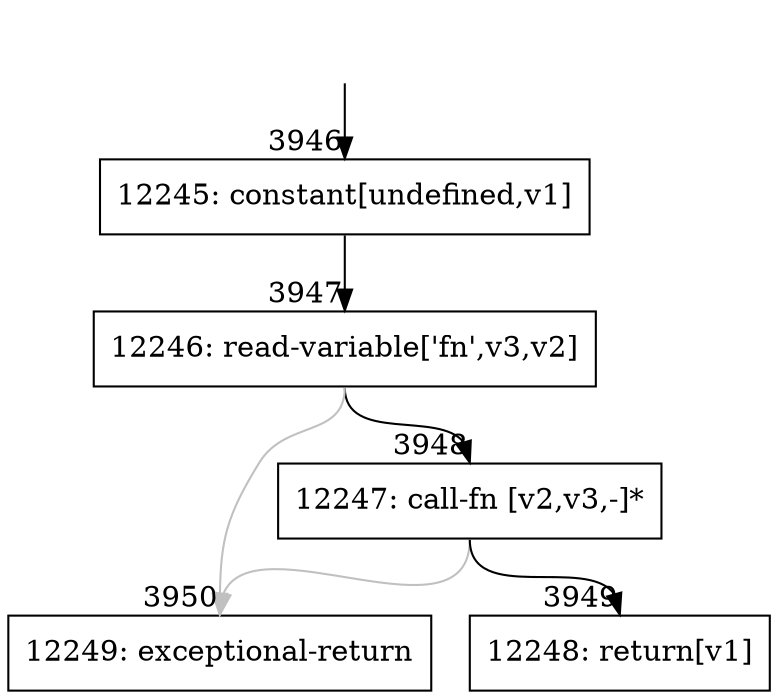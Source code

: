 digraph {
rankdir="TD"
BB_entry235[shape=none,label=""];
BB_entry235 -> BB3946 [tailport=s, headport=n, headlabel="    3946"]
BB3946 [shape=record label="{12245: constant[undefined,v1]}" ] 
BB3946 -> BB3947 [tailport=s, headport=n, headlabel="      3947"]
BB3947 [shape=record label="{12246: read-variable['fn',v3,v2]}" ] 
BB3947 -> BB3948 [tailport=s, headport=n, headlabel="      3948"]
BB3947 -> BB3950 [tailport=s, headport=n, color=gray, headlabel="      3950"]
BB3948 [shape=record label="{12247: call-fn [v2,v3,-]*}" ] 
BB3948 -> BB3949 [tailport=s, headport=n, headlabel="      3949"]
BB3948 -> BB3950 [tailport=s, headport=n, color=gray]
BB3949 [shape=record label="{12248: return[v1]}" ] 
BB3950 [shape=record label="{12249: exceptional-return}" ] 
//#$~ 4114
}
